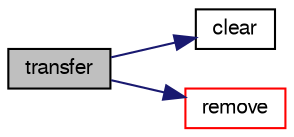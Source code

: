 digraph "transfer"
{
  bgcolor="transparent";
  edge [fontname="FreeSans",fontsize="10",labelfontname="FreeSans",labelfontsize="10"];
  node [fontname="FreeSans",fontsize="10",shape=record];
  rankdir="LR";
  Node12140 [label="transfer",height=0.2,width=0.4,color="black", fillcolor="grey75", style="filled", fontcolor="black"];
  Node12140 -> Node12141 [color="midnightblue",fontsize="10",style="solid",fontname="FreeSans"];
  Node12141 [label="clear",height=0.2,width=0.4,color="black",URL="$a25806.html#ac8bb3912a3ce86b15842e79d0b421204",tooltip="Clear the list. "];
  Node12140 -> Node12142 [color="midnightblue",fontsize="10",style="solid",fontname="FreeSans"];
  Node12142 [label="remove",height=0.2,width=0.4,color="red",URL="$a25806.html#a261132ea9ca45a3412fc3388d66a99a0",tooltip="Remove and return element. "];
}
